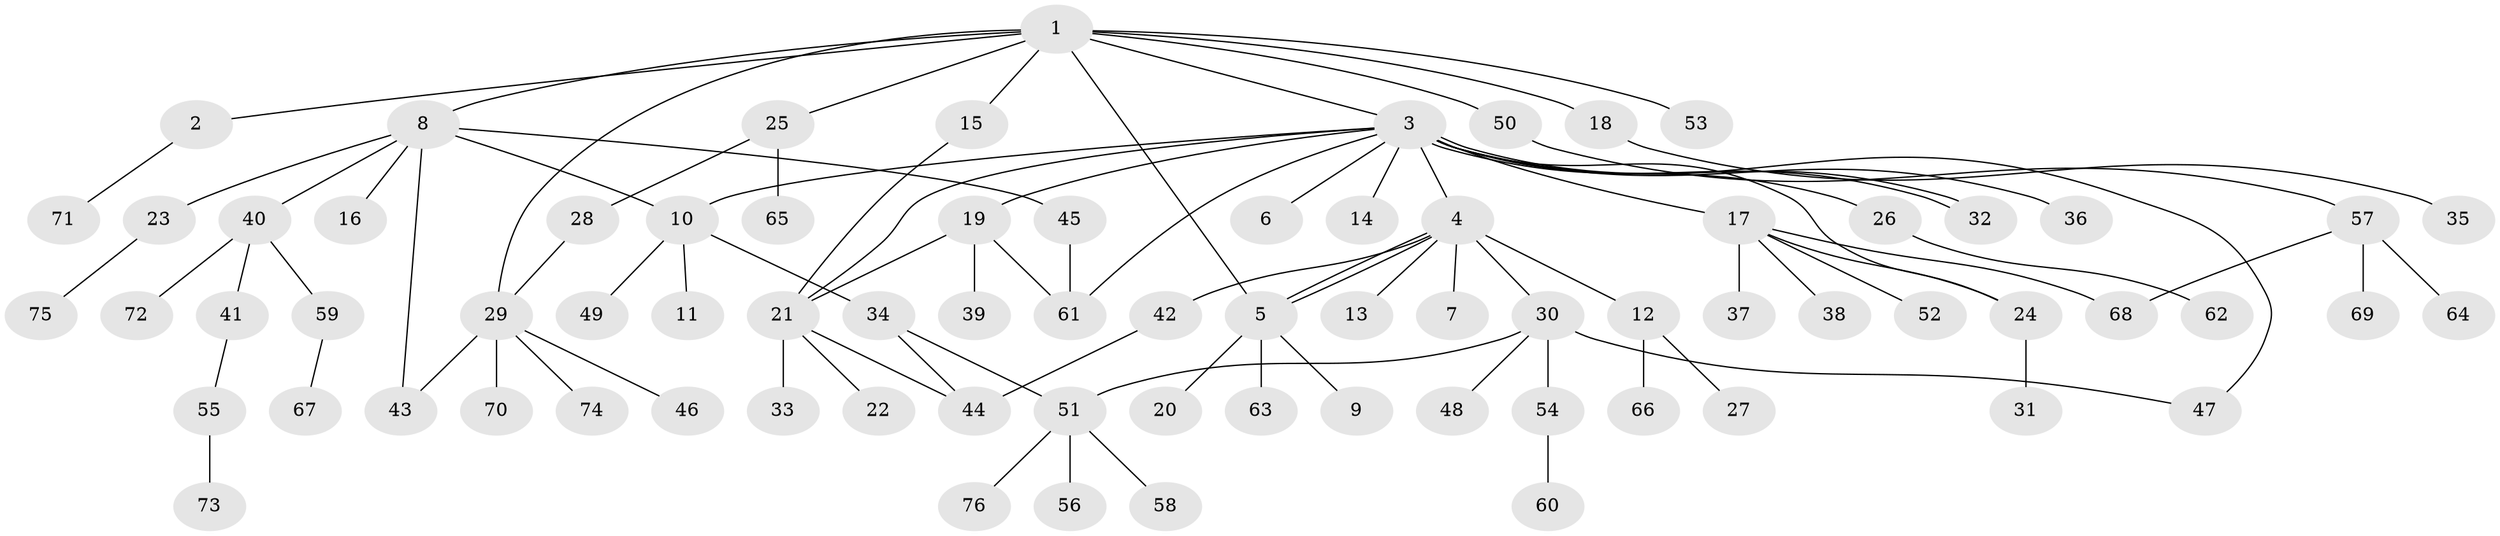 // Generated by graph-tools (version 1.1) at 2025/01/03/09/25 03:01:49]
// undirected, 76 vertices, 91 edges
graph export_dot {
graph [start="1"]
  node [color=gray90,style=filled];
  1;
  2;
  3;
  4;
  5;
  6;
  7;
  8;
  9;
  10;
  11;
  12;
  13;
  14;
  15;
  16;
  17;
  18;
  19;
  20;
  21;
  22;
  23;
  24;
  25;
  26;
  27;
  28;
  29;
  30;
  31;
  32;
  33;
  34;
  35;
  36;
  37;
  38;
  39;
  40;
  41;
  42;
  43;
  44;
  45;
  46;
  47;
  48;
  49;
  50;
  51;
  52;
  53;
  54;
  55;
  56;
  57;
  58;
  59;
  60;
  61;
  62;
  63;
  64;
  65;
  66;
  67;
  68;
  69;
  70;
  71;
  72;
  73;
  74;
  75;
  76;
  1 -- 2;
  1 -- 3;
  1 -- 5;
  1 -- 8;
  1 -- 15;
  1 -- 18;
  1 -- 25;
  1 -- 29;
  1 -- 50;
  1 -- 53;
  2 -- 71;
  3 -- 4;
  3 -- 6;
  3 -- 10;
  3 -- 14;
  3 -- 17;
  3 -- 19;
  3 -- 21;
  3 -- 24;
  3 -- 26;
  3 -- 32;
  3 -- 32;
  3 -- 36;
  3 -- 47;
  3 -- 61;
  4 -- 5;
  4 -- 5;
  4 -- 7;
  4 -- 12;
  4 -- 13;
  4 -- 30;
  4 -- 42;
  5 -- 9;
  5 -- 20;
  5 -- 63;
  8 -- 10;
  8 -- 16;
  8 -- 23;
  8 -- 40;
  8 -- 43;
  8 -- 45;
  10 -- 11;
  10 -- 34;
  10 -- 49;
  12 -- 27;
  12 -- 66;
  15 -- 21;
  17 -- 24;
  17 -- 37;
  17 -- 38;
  17 -- 52;
  17 -- 68;
  18 -- 35;
  19 -- 21;
  19 -- 39;
  19 -- 61;
  21 -- 22;
  21 -- 33;
  21 -- 44;
  23 -- 75;
  24 -- 31;
  25 -- 28;
  25 -- 65;
  26 -- 62;
  28 -- 29;
  29 -- 43;
  29 -- 46;
  29 -- 70;
  29 -- 74;
  30 -- 47;
  30 -- 48;
  30 -- 51;
  30 -- 54;
  34 -- 44;
  34 -- 51;
  40 -- 41;
  40 -- 59;
  40 -- 72;
  41 -- 55;
  42 -- 44;
  45 -- 61;
  50 -- 57;
  51 -- 56;
  51 -- 58;
  51 -- 76;
  54 -- 60;
  55 -- 73;
  57 -- 64;
  57 -- 68;
  57 -- 69;
  59 -- 67;
}
